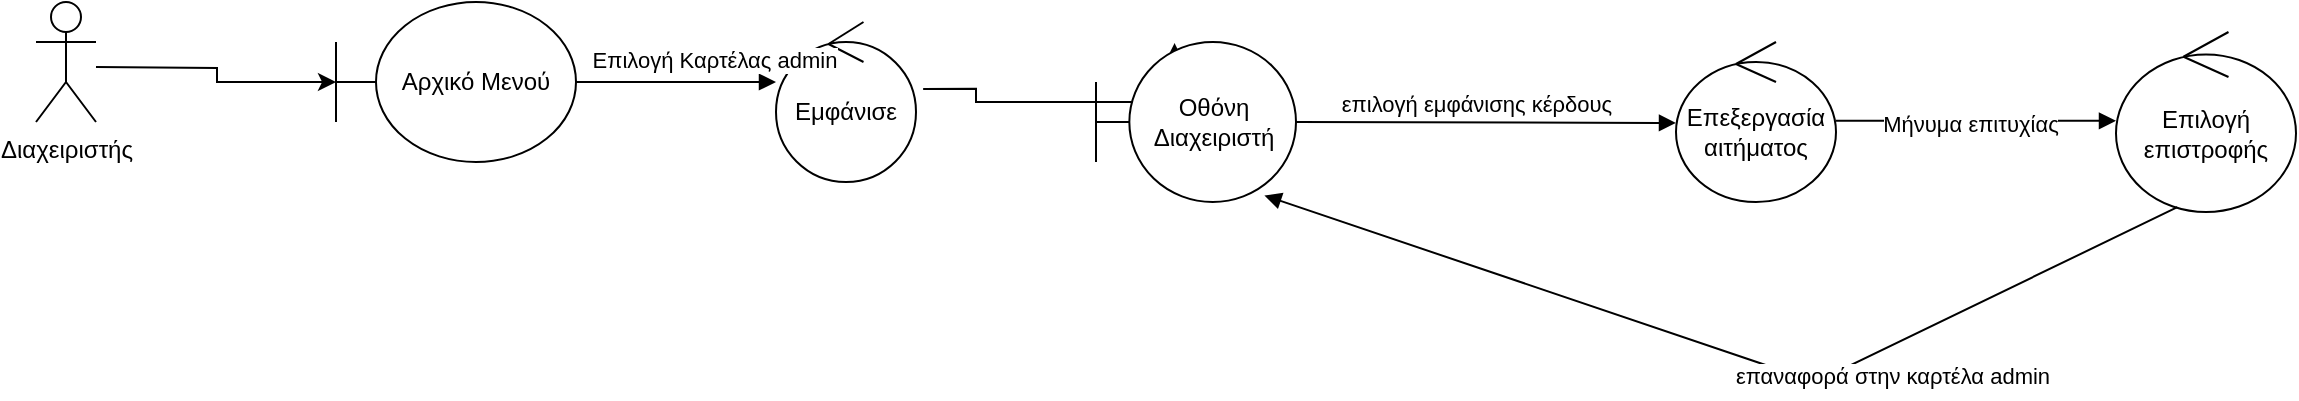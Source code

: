 <mxfile version="17.5.0" type="device"><diagram id="C5RBs43oDa-KdzZeNtuy" name="Page-1"><mxGraphModel dx="3327" dy="2065" grid="1" gridSize="10" guides="1" tooltips="1" connect="1" arrows="1" fold="1" page="1" pageScale="1" pageWidth="827" pageHeight="1169" math="0" shadow="0"><root><mxCell id="WIyWlLk6GJQsqaUBKTNV-0"/><mxCell id="WIyWlLk6GJQsqaUBKTNV-1" parent="WIyWlLk6GJQsqaUBKTNV-0"/><mxCell id="Ur2MrVZ9Wl1brfyGV1rg-0" value="Διαχειριστής" style="shape=umlActor;verticalLabelPosition=bottom;verticalAlign=top;html=1;" vertex="1" parent="WIyWlLk6GJQsqaUBKTNV-1"><mxGeometry x="-1620" y="-810" width="30" height="60" as="geometry"/></mxCell><mxCell id="Ur2MrVZ9Wl1brfyGV1rg-1" value="Αρχικό Μενού" style="shape=umlBoundary;whiteSpace=wrap;html=1;" vertex="1" parent="WIyWlLk6GJQsqaUBKTNV-1"><mxGeometry x="-1470" y="-810" width="120" height="80" as="geometry"/></mxCell><mxCell id="Ur2MrVZ9Wl1brfyGV1rg-2" style="edgeStyle=orthogonalEdgeStyle;rounded=0;orthogonalLoop=1;jettySize=auto;html=1;entryX=0;entryY=0.5;entryDx=0;entryDy=0;entryPerimeter=0;exitX=0.5;exitY=0.5;exitDx=0;exitDy=0;exitPerimeter=0;" edge="1" parent="WIyWlLk6GJQsqaUBKTNV-1" target="Ur2MrVZ9Wl1brfyGV1rg-1"><mxGeometry relative="1" as="geometry"><mxPoint x="-1292.08" y="-790.03" as="targetPoint"/><mxPoint x="-1590" y="-777.55" as="sourcePoint"/></mxGeometry></mxCell><mxCell id="Ur2MrVZ9Wl1brfyGV1rg-3" value="Εμφάνισε" style="ellipse;shape=umlControl;whiteSpace=wrap;html=1;" vertex="1" parent="WIyWlLk6GJQsqaUBKTNV-1"><mxGeometry x="-1250" y="-800" width="70" height="80" as="geometry"/></mxCell><mxCell id="Ur2MrVZ9Wl1brfyGV1rg-4" value="Επιλογή Καρτέλας admin" style="html=1;verticalAlign=bottom;endArrow=block;rounded=0;exitX=1;exitY=0.5;exitDx=0;exitDy=0;exitPerimeter=0;entryX=0;entryY=0.375;entryDx=0;entryDy=0;entryPerimeter=0;" edge="1" parent="WIyWlLk6GJQsqaUBKTNV-1" source="Ur2MrVZ9Wl1brfyGV1rg-1" target="Ur2MrVZ9Wl1brfyGV1rg-3"><mxGeometry x="0.371" y="3" width="80" relative="1" as="geometry"><mxPoint x="-1060" y="-780" as="sourcePoint"/><mxPoint x="-958.83" y="-712.92" as="targetPoint"/><mxPoint y="1" as="offset"/></mxGeometry></mxCell><mxCell id="Ur2MrVZ9Wl1brfyGV1rg-5" style="edgeStyle=orthogonalEdgeStyle;rounded=0;orthogonalLoop=1;jettySize=auto;html=1;exitX=1.051;exitY=0.418;exitDx=0;exitDy=0;exitPerimeter=0;entryX=0.393;entryY=0.007;entryDx=0;entryDy=0;entryPerimeter=0;" edge="1" parent="WIyWlLk6GJQsqaUBKTNV-1" source="Ur2MrVZ9Wl1brfyGV1rg-3" target="Ur2MrVZ9Wl1brfyGV1rg-6"><mxGeometry relative="1" as="geometry"><mxPoint x="-540" y="-820" as="targetPoint"/><mxPoint x="-690" y="-819.98" as="sourcePoint"/><Array as="points"><mxPoint x="-1150" y="-767"/><mxPoint x="-1150" y="-760"/><mxPoint x="-1051" y="-760"/></Array></mxGeometry></mxCell><mxCell id="Ur2MrVZ9Wl1brfyGV1rg-6" value="Οθόνη Διαχειριστή" style="shape=umlBoundary;whiteSpace=wrap;html=1;" vertex="1" parent="WIyWlLk6GJQsqaUBKTNV-1"><mxGeometry x="-1090" y="-790" width="100" height="80" as="geometry"/></mxCell><mxCell id="Ur2MrVZ9Wl1brfyGV1rg-7" value="επιλογή εμφάνισης κέρδους" style="html=1;verticalAlign=bottom;endArrow=block;rounded=0;exitX=0.98;exitY=0.688;exitDx=0;exitDy=0;exitPerimeter=0;" edge="1" parent="WIyWlLk6GJQsqaUBKTNV-1"><mxGeometry x="-0.053" width="80" relative="1" as="geometry"><mxPoint x="-990.0" y="-750" as="sourcePoint"/><mxPoint x="-800" y="-749.52" as="targetPoint"/><Array as="points"/><mxPoint as="offset"/></mxGeometry></mxCell><mxCell id="Ur2MrVZ9Wl1brfyGV1rg-24" value="Επεξεργασία αιτήματος&lt;br&gt;" style="ellipse;shape=umlControl;whiteSpace=wrap;html=1;" vertex="1" parent="WIyWlLk6GJQsqaUBKTNV-1"><mxGeometry x="-800" y="-790" width="80" height="80" as="geometry"/></mxCell><mxCell id="Ur2MrVZ9Wl1brfyGV1rg-25" value="" style="html=1;verticalAlign=bottom;endArrow=block;rounded=0;exitX=1.025;exitY=0.613;exitDx=0;exitDy=0;exitPerimeter=0;" edge="1" parent="WIyWlLk6GJQsqaUBKTNV-1"><mxGeometry x="0.062" y="-3" width="80" relative="1" as="geometry"><mxPoint x="-720.0" y="-750.59" as="sourcePoint"/><mxPoint x="-580" y="-750.59" as="targetPoint"/><mxPoint as="offset"/></mxGeometry></mxCell><mxCell id="Ur2MrVZ9Wl1brfyGV1rg-26" value="Μήνυμα επιτυχίας" style="edgeLabel;html=1;align=center;verticalAlign=middle;resizable=0;points=[];" vertex="1" connectable="0" parent="Ur2MrVZ9Wl1brfyGV1rg-25"><mxGeometry x="-0.277" y="3" relative="1" as="geometry"><mxPoint x="16" y="4" as="offset"/></mxGeometry></mxCell><mxCell id="Ur2MrVZ9Wl1brfyGV1rg-27" value="Επιλογή επιστροφής" style="ellipse;shape=umlControl;whiteSpace=wrap;html=1;rotation=0;" vertex="1" parent="WIyWlLk6GJQsqaUBKTNV-1"><mxGeometry x="-580" y="-795" width="90" height="90" as="geometry"/></mxCell><mxCell id="Ur2MrVZ9Wl1brfyGV1rg-28" value="" style="html=1;verticalAlign=bottom;endArrow=block;rounded=0;exitX=0.341;exitY=0.973;exitDx=0;exitDy=0;exitPerimeter=0;entryX=0.842;entryY=0.959;entryDx=0;entryDy=0;entryPerimeter=0;" edge="1" parent="WIyWlLk6GJQsqaUBKTNV-1" source="Ur2MrVZ9Wl1brfyGV1rg-27" target="Ur2MrVZ9Wl1brfyGV1rg-6"><mxGeometry x="0.062" y="-3" width="80" relative="1" as="geometry"><mxPoint x="-680.0" y="-640" as="sourcePoint"/><mxPoint x="-690" y="-550" as="targetPoint"/><mxPoint as="offset"/><Array as="points"><mxPoint x="-730" y="-620"/></Array></mxGeometry></mxCell><mxCell id="Ur2MrVZ9Wl1brfyGV1rg-29" value="επαναφορά στην καρτέλα admin" style="edgeLabel;html=1;align=center;verticalAlign=middle;resizable=0;points=[];" vertex="1" connectable="0" parent="Ur2MrVZ9Wl1brfyGV1rg-28"><mxGeometry x="-0.277" y="3" relative="1" as="geometry"><mxPoint x="16" y="4" as="offset"/></mxGeometry></mxCell></root></mxGraphModel></diagram></mxfile>